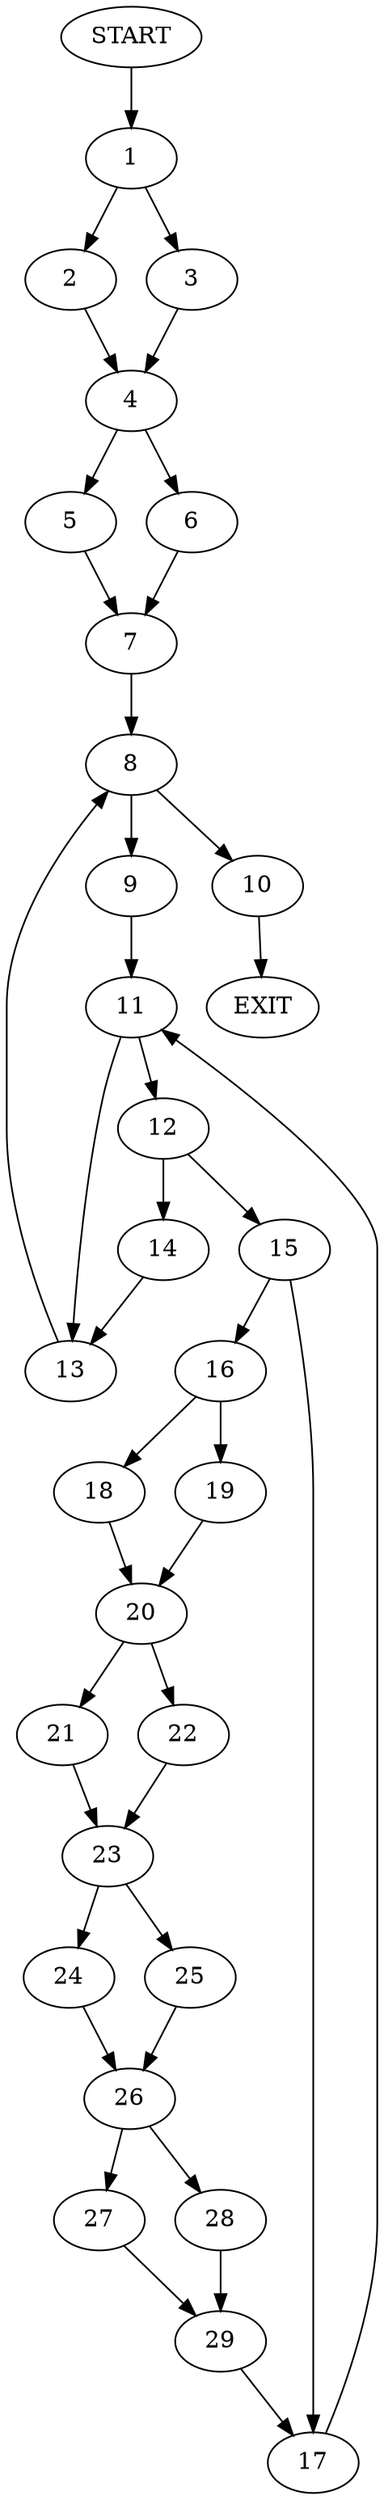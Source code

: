 digraph {
0 [label="START"]
30 [label="EXIT"]
0 -> 1
1 -> 2
1 -> 3
2 -> 4
3 -> 4
4 -> 5
4 -> 6
5 -> 7
6 -> 7
7 -> 8
8 -> 9
8 -> 10
9 -> 11
10 -> 30
11 -> 12
11 -> 13
12 -> 14
12 -> 15
13 -> 8
15 -> 16
15 -> 17
14 -> 13
16 -> 18
16 -> 19
17 -> 11
18 -> 20
19 -> 20
20 -> 21
20 -> 22
22 -> 23
21 -> 23
23 -> 24
23 -> 25
24 -> 26
25 -> 26
26 -> 27
26 -> 28
28 -> 29
27 -> 29
29 -> 17
}
